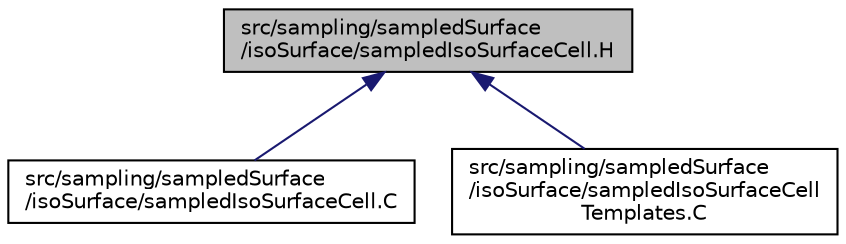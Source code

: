 digraph "src/sampling/sampledSurface/isoSurface/sampledIsoSurfaceCell.H"
{
  bgcolor="transparent";
  edge [fontname="Helvetica",fontsize="10",labelfontname="Helvetica",labelfontsize="10"];
  node [fontname="Helvetica",fontsize="10",shape=record];
  Node352 [label="src/sampling/sampledSurface\l/isoSurface/sampledIsoSurfaceCell.H",height=0.2,width=0.4,color="black", fillcolor="grey75", style="filled", fontcolor="black"];
  Node352 -> Node353 [dir="back",color="midnightblue",fontsize="10",style="solid",fontname="Helvetica"];
  Node353 [label="src/sampling/sampledSurface\l/isoSurface/sampledIsoSurfaceCell.C",height=0.2,width=0.4,color="black",URL="$a15083.html"];
  Node352 -> Node354 [dir="back",color="midnightblue",fontsize="10",style="solid",fontname="Helvetica"];
  Node354 [label="src/sampling/sampledSurface\l/isoSurface/sampledIsoSurfaceCell\lTemplates.C",height=0.2,width=0.4,color="black",URL="$a15089.html"];
}
